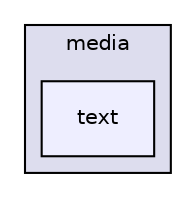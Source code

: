 digraph "text" {
  bgcolor=transparent;
  compound=true
  node [ fontsize="10", fontname="Helvetica"];
  edge [ labelfontsize="10", labelfontname="Helvetica"];
  subgraph clusterdir_aa327d2ceb98594d8acc0902c43a264b {
    graph [ bgcolor="#ddddee", pencolor="black", label="media" fontname="Helvetica", fontsize="10", URL="dir_aa327d2ceb98594d8acc0902c43a264b.html"]
  dir_a907276ea7d15315e6452e0d23f4046d [shape=box, label="text", style="filled", fillcolor="#eeeeff", pencolor="black", URL="dir_a907276ea7d15315e6452e0d23f4046d.html"];
  }
}
